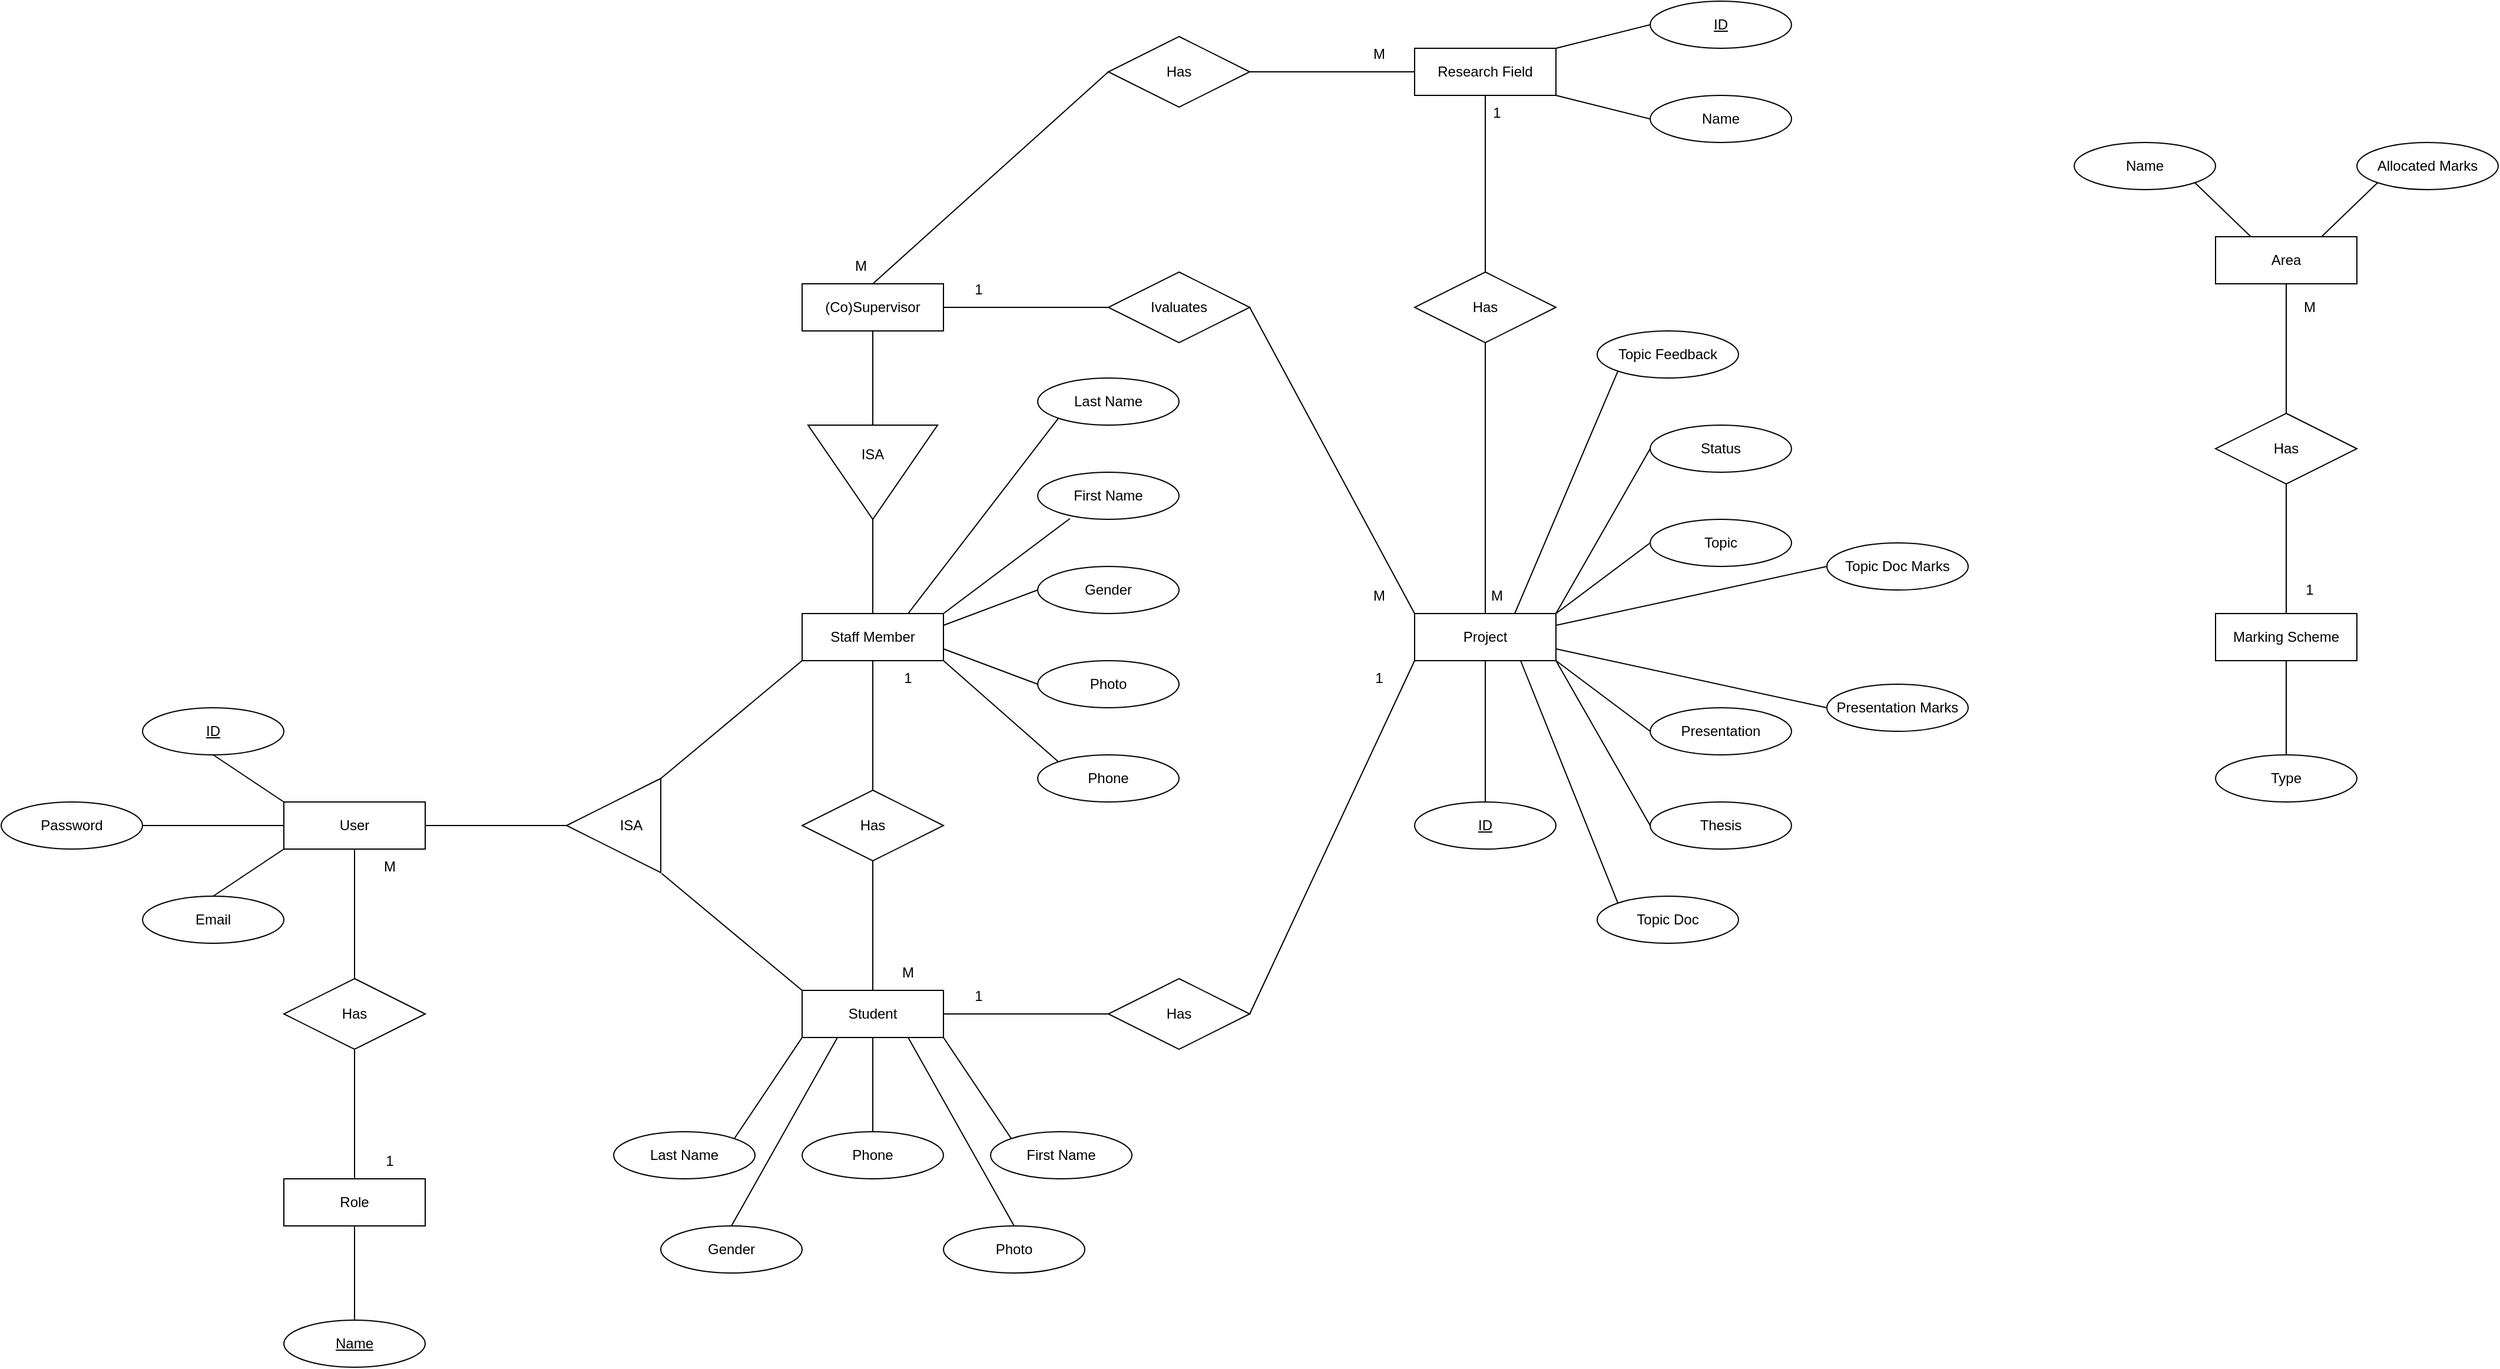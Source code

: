 <mxfile version="16.5.1" type="device"><diagram id="R2lEEEUBdFMjLlhIrx00" name="ER"><mxGraphModel dx="1888" dy="1741" grid="1" gridSize="10" guides="1" tooltips="1" connect="1" arrows="1" fold="1" page="1" pageScale="1" pageWidth="850" pageHeight="1100" math="0" shadow="0" extFonts="Permanent Marker^https://fonts.googleapis.com/css?family=Permanent+Marker"><root><mxCell id="0"/><mxCell id="1" parent="0"/><mxCell id="P4jthXJ-MirQqovKatOT-1" value="User" style="whiteSpace=wrap;html=1;align=center;" parent="1" vertex="1"><mxGeometry x="40" y="80" width="120" height="40" as="geometry"/></mxCell><mxCell id="P4jthXJ-MirQqovKatOT-3" value="Email" style="ellipse;whiteSpace=wrap;html=1;align=center;" parent="1" vertex="1"><mxGeometry x="-80" y="160" width="120" height="40" as="geometry"/></mxCell><mxCell id="P4jthXJ-MirQqovKatOT-4" value="Password" style="ellipse;whiteSpace=wrap;html=1;align=center;" parent="1" vertex="1"><mxGeometry x="-200" y="80" width="120" height="40" as="geometry"/></mxCell><mxCell id="P4jthXJ-MirQqovKatOT-6" value="" style="endArrow=none;html=1;rounded=0;entryX=0;entryY=0;entryDx=0;entryDy=0;exitX=0.5;exitY=1;exitDx=0;exitDy=0;" parent="1" source="P4jthXJ-MirQqovKatOT-28" target="P4jthXJ-MirQqovKatOT-1" edge="1"><mxGeometry width="50" height="50" relative="1" as="geometry"><mxPoint x="-20" y="70" as="sourcePoint"/><mxPoint x="260" y="200" as="targetPoint"/></mxGeometry></mxCell><mxCell id="P4jthXJ-MirQqovKatOT-7" value="" style="endArrow=none;html=1;rounded=0;entryX=0;entryY=0.5;entryDx=0;entryDy=0;exitX=1;exitY=0.5;exitDx=0;exitDy=0;" parent="1" source="P4jthXJ-MirQqovKatOT-4" target="P4jthXJ-MirQqovKatOT-1" edge="1"><mxGeometry width="50" height="50" relative="1" as="geometry"><mxPoint x="-50" y="70" as="sourcePoint"/><mxPoint x="10" y="110" as="targetPoint"/></mxGeometry></mxCell><mxCell id="P4jthXJ-MirQqovKatOT-8" value="" style="endArrow=none;html=1;rounded=0;entryX=0;entryY=1;entryDx=0;entryDy=0;exitX=0.5;exitY=0;exitDx=0;exitDy=0;" parent="1" source="P4jthXJ-MirQqovKatOT-3" target="P4jthXJ-MirQqovKatOT-1" edge="1"><mxGeometry width="50" height="50" relative="1" as="geometry"><mxPoint x="-100" y="130" as="sourcePoint"/><mxPoint x="20" y="130" as="targetPoint"/></mxGeometry></mxCell><mxCell id="P4jthXJ-MirQqovKatOT-9" value="Role" style="whiteSpace=wrap;html=1;align=center;" parent="1" vertex="1"><mxGeometry x="40" y="400" width="120" height="40" as="geometry"/></mxCell><mxCell id="P4jthXJ-MirQqovKatOT-10" value="Has" style="shape=rhombus;perimeter=rhombusPerimeter;whiteSpace=wrap;html=1;align=center;" parent="1" vertex="1"><mxGeometry x="40" y="230" width="120" height="60" as="geometry"/></mxCell><mxCell id="P4jthXJ-MirQqovKatOT-11" value="" style="endArrow=none;html=1;rounded=0;entryX=0.5;entryY=1;entryDx=0;entryDy=0;exitX=0.5;exitY=0;exitDx=0;exitDy=0;" parent="1" source="P4jthXJ-MirQqovKatOT-10" target="P4jthXJ-MirQqovKatOT-1" edge="1"><mxGeometry width="50" height="50" relative="1" as="geometry"><mxPoint x="240" y="220" as="sourcePoint"/><mxPoint x="300" y="180" as="targetPoint"/></mxGeometry></mxCell><mxCell id="P4jthXJ-MirQqovKatOT-12" value="" style="endArrow=none;html=1;rounded=0;entryX=0.5;entryY=1;entryDx=0;entryDy=0;exitX=0.5;exitY=0;exitDx=0;exitDy=0;" parent="1" source="P4jthXJ-MirQqovKatOT-9" target="P4jthXJ-MirQqovKatOT-10" edge="1"><mxGeometry width="50" height="50" relative="1" as="geometry"><mxPoint x="300" y="410" as="sourcePoint"/><mxPoint x="300" y="300" as="targetPoint"/></mxGeometry></mxCell><mxCell id="P4jthXJ-MirQqovKatOT-13" value="M" style="text;html=1;strokeColor=none;fillColor=none;align=center;verticalAlign=middle;whiteSpace=wrap;rounded=0;" parent="1" vertex="1"><mxGeometry x="100" y="120" width="60" height="30" as="geometry"/></mxCell><mxCell id="P4jthXJ-MirQqovKatOT-14" value="1" style="text;html=1;strokeColor=none;fillColor=none;align=center;verticalAlign=middle;whiteSpace=wrap;rounded=0;" parent="1" vertex="1"><mxGeometry x="100" y="370" width="60" height="30" as="geometry"/></mxCell><mxCell id="P4jthXJ-MirQqovKatOT-15" value="" style="triangle;whiteSpace=wrap;html=1;flipH=1;" parent="1" vertex="1"><mxGeometry x="280" y="60" width="80" height="80" as="geometry"/></mxCell><mxCell id="P4jthXJ-MirQqovKatOT-16" value="ISA" style="text;html=1;strokeColor=none;fillColor=none;align=center;verticalAlign=middle;whiteSpace=wrap;rounded=0;" parent="1" vertex="1"><mxGeometry x="310" y="85" width="50" height="30" as="geometry"/></mxCell><mxCell id="P4jthXJ-MirQqovKatOT-17" value="" style="endArrow=none;html=1;rounded=0;entryX=1;entryY=0.5;entryDx=0;entryDy=0;exitX=0;exitY=0.5;exitDx=0;exitDy=0;" parent="1" source="P4jthXJ-MirQqovKatOT-15" target="P4jthXJ-MirQqovKatOT-1" edge="1"><mxGeometry width="50" height="50" relative="1" as="geometry"><mxPoint x="350" y="360" as="sourcePoint"/><mxPoint x="350" y="250" as="targetPoint"/></mxGeometry></mxCell><mxCell id="P4jthXJ-MirQqovKatOT-18" value="Staff Member" style="whiteSpace=wrap;html=1;align=center;" parent="1" vertex="1"><mxGeometry x="480" y="-80" width="120" height="40" as="geometry"/></mxCell><mxCell id="P4jthXJ-MirQqovKatOT-19" value="" style="endArrow=none;html=1;rounded=0;entryX=0.01;entryY=0.01;entryDx=0;entryDy=0;exitX=0;exitY=1;exitDx=0;exitDy=0;entryPerimeter=0;" parent="1" source="P4jthXJ-MirQqovKatOT-18" target="P4jthXJ-MirQqovKatOT-15" edge="1"><mxGeometry width="50" height="50" relative="1" as="geometry"><mxPoint x="640" y="130" as="sourcePoint"/><mxPoint x="520" y="130" as="targetPoint"/></mxGeometry></mxCell><mxCell id="P4jthXJ-MirQqovKatOT-20" value="Student" style="whiteSpace=wrap;html=1;align=center;" parent="1" vertex="1"><mxGeometry x="480" y="240" width="120" height="40" as="geometry"/></mxCell><mxCell id="P4jthXJ-MirQqovKatOT-21" value="" style="endArrow=none;html=1;rounded=0;entryX=-0.01;entryY=1.01;entryDx=0;entryDy=0;exitX=0;exitY=0;exitDx=0;exitDy=0;entryPerimeter=0;" parent="1" source="P4jthXJ-MirQqovKatOT-20" target="P4jthXJ-MirQqovKatOT-15" edge="1"><mxGeometry width="50" height="50" relative="1" as="geometry"><mxPoint x="570.8" y="74.6" as="sourcePoint"/><mxPoint x="450.0" y="195.4" as="targetPoint"/></mxGeometry></mxCell><mxCell id="P4jthXJ-MirQqovKatOT-22" value="(Co)Supervisor" style="whiteSpace=wrap;html=1;align=center;" parent="1" vertex="1"><mxGeometry x="480" y="-360" width="120" height="40" as="geometry"/></mxCell><mxCell id="P4jthXJ-MirQqovKatOT-23" value="" style="triangle;whiteSpace=wrap;html=1;flipH=0;flipV=0;direction=south;" parent="1" vertex="1"><mxGeometry x="485" y="-240" width="110" height="80" as="geometry"/></mxCell><mxCell id="P4jthXJ-MirQqovKatOT-24" value="ISA" style="text;html=1;strokeColor=none;fillColor=none;align=center;verticalAlign=middle;whiteSpace=wrap;rounded=0;" parent="1" vertex="1"><mxGeometry x="510" y="-230" width="60" height="30" as="geometry"/></mxCell><mxCell id="P4jthXJ-MirQqovKatOT-25" value="" style="endArrow=none;html=1;rounded=0;exitX=0.5;exitY=1;exitDx=0;exitDy=0;entryX=0;entryY=0.5;entryDx=0;entryDy=0;" parent="1" source="P4jthXJ-MirQqovKatOT-22" target="P4jthXJ-MirQqovKatOT-23" edge="1"><mxGeometry width="50" height="50" relative="1" as="geometry"><mxPoint x="440.8" y="-170" as="sourcePoint"/><mxPoint x="600" y="-290" as="targetPoint"/></mxGeometry></mxCell><mxCell id="P4jthXJ-MirQqovKatOT-26" value="" style="endArrow=none;html=1;rounded=0;exitX=1;exitY=0.5;exitDx=0;exitDy=0;entryX=0.5;entryY=0;entryDx=0;entryDy=0;" parent="1" source="P4jthXJ-MirQqovKatOT-23" target="P4jthXJ-MirQqovKatOT-18" edge="1"><mxGeometry width="50" height="50" relative="1" as="geometry"><mxPoint x="680" y="-150" as="sourcePoint"/><mxPoint x="680" y="-70" as="targetPoint"/></mxGeometry></mxCell><mxCell id="P4jthXJ-MirQqovKatOT-28" value="ID" style="ellipse;whiteSpace=wrap;html=1;align=center;fontStyle=4;" parent="1" vertex="1"><mxGeometry x="-80" width="120" height="40" as="geometry"/></mxCell><mxCell id="P4jthXJ-MirQqovKatOT-32" value="Has" style="shape=rhombus;perimeter=rhombusPerimeter;whiteSpace=wrap;html=1;align=center;" parent="1" vertex="1"><mxGeometry x="480" y="70" width="120" height="60" as="geometry"/></mxCell><mxCell id="P4jthXJ-MirQqovKatOT-33" value="" style="endArrow=none;html=1;rounded=0;exitX=0.5;exitY=0;exitDx=0;exitDy=0;entryX=0.5;entryY=1;entryDx=0;entryDy=0;" parent="1" source="P4jthXJ-MirQqovKatOT-32" target="P4jthXJ-MirQqovKatOT-18" edge="1"><mxGeometry width="50" height="50" relative="1" as="geometry"><mxPoint x="810" y="120" as="sourcePoint"/><mxPoint x="610" y="20" as="targetPoint"/></mxGeometry></mxCell><mxCell id="P4jthXJ-MirQqovKatOT-34" value="" style="endArrow=none;html=1;rounded=0;entryX=0.5;entryY=1;entryDx=0;entryDy=0;exitX=0.5;exitY=0;exitDx=0;exitDy=0;" parent="1" source="P4jthXJ-MirQqovKatOT-20" target="P4jthXJ-MirQqovKatOT-32" edge="1"><mxGeometry width="50" height="50" relative="1" as="geometry"><mxPoint x="670" y="300" as="sourcePoint"/><mxPoint x="870" y="200" as="targetPoint"/></mxGeometry></mxCell><mxCell id="P4jthXJ-MirQqovKatOT-35" value="M" style="text;html=1;strokeColor=none;fillColor=none;align=center;verticalAlign=middle;whiteSpace=wrap;rounded=0;" parent="1" vertex="1"><mxGeometry x="540" y="210" width="60" height="30" as="geometry"/></mxCell><mxCell id="P4jthXJ-MirQqovKatOT-36" value="1" style="text;html=1;strokeColor=none;fillColor=none;align=center;verticalAlign=middle;whiteSpace=wrap;rounded=0;" parent="1" vertex="1"><mxGeometry x="540" y="-40" width="60" height="30" as="geometry"/></mxCell><mxCell id="P4jthXJ-MirQqovKatOT-37" value="Project" style="whiteSpace=wrap;html=1;align=center;" parent="1" vertex="1"><mxGeometry x="1000" y="-80" width="120" height="40" as="geometry"/></mxCell><mxCell id="P4jthXJ-MirQqovKatOT-38" value="Has" style="shape=rhombus;perimeter=rhombusPerimeter;whiteSpace=wrap;html=1;align=center;" parent="1" vertex="1"><mxGeometry x="740" y="230" width="120" height="60" as="geometry"/></mxCell><mxCell id="P4jthXJ-MirQqovKatOT-39" value="" style="endArrow=none;html=1;rounded=0;entryX=0;entryY=0.5;entryDx=0;entryDy=0;exitX=1;exitY=0.5;exitDx=0;exitDy=0;" parent="1" source="P4jthXJ-MirQqovKatOT-20" target="P4jthXJ-MirQqovKatOT-38" edge="1"><mxGeometry width="50" height="50" relative="1" as="geometry"><mxPoint x="680" y="420" as="sourcePoint"/><mxPoint x="680" y="310" as="targetPoint"/></mxGeometry></mxCell><mxCell id="P4jthXJ-MirQqovKatOT-40" value="" style="endArrow=none;html=1;rounded=0;exitX=1;exitY=0.5;exitDx=0;exitDy=0;entryX=0;entryY=1;entryDx=0;entryDy=0;" parent="1" source="P4jthXJ-MirQqovKatOT-38" target="P4jthXJ-MirQqovKatOT-37" edge="1"><mxGeometry width="50" height="50" relative="1" as="geometry"><mxPoint x="860" y="384.5" as="sourcePoint"/><mxPoint x="800" y="40" as="targetPoint"/></mxGeometry></mxCell><mxCell id="P4jthXJ-MirQqovKatOT-41" value="1" style="text;html=1;strokeColor=none;fillColor=none;align=center;verticalAlign=middle;whiteSpace=wrap;rounded=0;" parent="1" vertex="1"><mxGeometry x="600" y="230" width="60" height="30" as="geometry"/></mxCell><mxCell id="P4jthXJ-MirQqovKatOT-42" value="1" style="text;html=1;strokeColor=none;fillColor=none;align=center;verticalAlign=middle;whiteSpace=wrap;rounded=0;" parent="1" vertex="1"><mxGeometry x="940" y="-40" width="60" height="30" as="geometry"/></mxCell><mxCell id="P4jthXJ-MirQqovKatOT-43" value="Ivaluates" style="shape=rhombus;perimeter=rhombusPerimeter;whiteSpace=wrap;html=1;align=center;" parent="1" vertex="1"><mxGeometry x="740" y="-370" width="120" height="60" as="geometry"/></mxCell><mxCell id="P4jthXJ-MirQqovKatOT-44" value="" style="endArrow=none;html=1;rounded=0;entryX=0;entryY=0.5;entryDx=0;entryDy=0;exitX=1;exitY=0.5;exitDx=0;exitDy=0;" parent="1" source="P4jthXJ-MirQqovKatOT-22" target="P4jthXJ-MirQqovKatOT-43" edge="1"><mxGeometry width="50" height="50" relative="1" as="geometry"><mxPoint x="640" y="-215" as="sourcePoint"/><mxPoint x="720" y="-165" as="targetPoint"/></mxGeometry></mxCell><mxCell id="P4jthXJ-MirQqovKatOT-45" value="1" style="text;html=1;strokeColor=none;fillColor=none;align=center;verticalAlign=middle;whiteSpace=wrap;rounded=0;" parent="1" vertex="1"><mxGeometry x="600" y="-370" width="60" height="30" as="geometry"/></mxCell><mxCell id="P4jthXJ-MirQqovKatOT-46" value="" style="endArrow=none;html=1;rounded=0;exitX=0;exitY=0;exitDx=0;exitDy=0;entryX=1;entryY=0.5;entryDx=0;entryDy=0;" parent="1" source="P4jthXJ-MirQqovKatOT-37" target="P4jthXJ-MirQqovKatOT-43" edge="1"><mxGeometry width="50" height="50" relative="1" as="geometry"><mxPoint x="910" y="-110" as="sourcePoint"/><mxPoint x="1050" y="-410" as="targetPoint"/></mxGeometry></mxCell><mxCell id="P4jthXJ-MirQqovKatOT-47" value="M" style="text;html=1;strokeColor=none;fillColor=none;align=center;verticalAlign=middle;whiteSpace=wrap;rounded=0;" parent="1" vertex="1"><mxGeometry x="940" y="-110" width="60" height="30" as="geometry"/></mxCell><mxCell id="P4jthXJ-MirQqovKatOT-50" value="Topic" style="ellipse;whiteSpace=wrap;html=1;align=center;" parent="1" vertex="1"><mxGeometry x="1200" y="-160" width="120" height="40" as="geometry"/></mxCell><mxCell id="P4jthXJ-MirQqovKatOT-51" value="Topic Doc" style="ellipse;whiteSpace=wrap;html=1;align=center;" parent="1" vertex="1"><mxGeometry x="1155" y="160" width="120" height="40" as="geometry"/></mxCell><mxCell id="P4jthXJ-MirQqovKatOT-52" value="Presentation" style="ellipse;whiteSpace=wrap;html=1;align=center;" parent="1" vertex="1"><mxGeometry x="1200" width="120" height="40" as="geometry"/></mxCell><mxCell id="P4jthXJ-MirQqovKatOT-53" value="Status" style="ellipse;whiteSpace=wrap;html=1;align=center;" parent="1" vertex="1"><mxGeometry x="1200" y="-240" width="120" height="40" as="geometry"/></mxCell><mxCell id="P4jthXJ-MirQqovKatOT-54" value="Thesis" style="ellipse;whiteSpace=wrap;html=1;align=center;" parent="1" vertex="1"><mxGeometry x="1200" y="80" width="120" height="40" as="geometry"/></mxCell><mxCell id="P4jthXJ-MirQqovKatOT-55" value="" style="endArrow=none;html=1;rounded=0;exitX=1;exitY=0;exitDx=0;exitDy=0;entryX=0;entryY=0.5;entryDx=0;entryDy=0;" parent="1" source="P4jthXJ-MirQqovKatOT-37" target="P4jthXJ-MirQqovKatOT-53" edge="1"><mxGeometry width="50" height="50" relative="1" as="geometry"><mxPoint x="1100" y="-110" as="sourcePoint"/><mxPoint x="960" y="-370" as="targetPoint"/></mxGeometry></mxCell><mxCell id="P4jthXJ-MirQqovKatOT-57" value="" style="endArrow=none;html=1;rounded=0;exitX=1;exitY=0;exitDx=0;exitDy=0;entryX=0;entryY=0.5;entryDx=0;entryDy=0;" parent="1" source="P4jthXJ-MirQqovKatOT-37" target="P4jthXJ-MirQqovKatOT-50" edge="1"><mxGeometry width="50" height="50" relative="1" as="geometry"><mxPoint x="1130" y="-70" as="sourcePoint"/><mxPoint x="1210" y="-170" as="targetPoint"/></mxGeometry></mxCell><mxCell id="P4jthXJ-MirQqovKatOT-58" value="" style="endArrow=none;html=1;rounded=0;exitX=0.75;exitY=1;exitDx=0;exitDy=0;entryX=0;entryY=0;entryDx=0;entryDy=0;" parent="1" source="P4jthXJ-MirQqovKatOT-37" target="P4jthXJ-MirQqovKatOT-51" edge="1"><mxGeometry width="50" height="50" relative="1" as="geometry"><mxPoint x="1130" y="-50" as="sourcePoint"/><mxPoint x="1210" y="-90" as="targetPoint"/></mxGeometry></mxCell><mxCell id="P4jthXJ-MirQqovKatOT-59" value="" style="endArrow=none;html=1;rounded=0;exitX=1;exitY=1;exitDx=0;exitDy=0;entryX=0;entryY=0.5;entryDx=0;entryDy=0;" parent="1" source="P4jthXJ-MirQqovKatOT-37" target="P4jthXJ-MirQqovKatOT-52" edge="1"><mxGeometry width="50" height="50" relative="1" as="geometry"><mxPoint x="1100" y="10" as="sourcePoint"/><mxPoint x="1180" y="50" as="targetPoint"/></mxGeometry></mxCell><mxCell id="P4jthXJ-MirQqovKatOT-60" value="" style="endArrow=none;html=1;rounded=0;exitX=1;exitY=1;exitDx=0;exitDy=0;entryX=0;entryY=0.5;entryDx=0;entryDy=0;" parent="1" source="P4jthXJ-MirQqovKatOT-37" target="P4jthXJ-MirQqovKatOT-54" edge="1"><mxGeometry width="50" height="50" relative="1" as="geometry"><mxPoint x="1080" as="sourcePoint"/><mxPoint x="1160" y="100" as="targetPoint"/></mxGeometry></mxCell><mxCell id="P4jthXJ-MirQqovKatOT-61" value="Research Field" style="whiteSpace=wrap;html=1;align=center;" parent="1" vertex="1"><mxGeometry x="1000" y="-560" width="120" height="40" as="geometry"/></mxCell><mxCell id="P4jthXJ-MirQqovKatOT-62" value="" style="endArrow=none;html=1;rounded=0;exitX=0.5;exitY=0;exitDx=0;exitDy=0;entryX=0.5;entryY=1;entryDx=0;entryDy=0;" parent="1" source="P4jthXJ-MirQqovKatOT-37" target="P4jthXJ-MirQqovKatOT-63" edge="1"><mxGeometry width="50" height="50" relative="1" as="geometry"><mxPoint x="1100" y="-100" as="sourcePoint"/><mxPoint x="1060" y="-260" as="targetPoint"/></mxGeometry></mxCell><mxCell id="P4jthXJ-MirQqovKatOT-63" value="Has" style="shape=rhombus;perimeter=rhombusPerimeter;whiteSpace=wrap;html=1;align=center;" parent="1" vertex="1"><mxGeometry x="1000" y="-370" width="120" height="60" as="geometry"/></mxCell><mxCell id="P4jthXJ-MirQqovKatOT-64" value="" style="endArrow=none;html=1;rounded=0;exitX=0.5;exitY=0;exitDx=0;exitDy=0;entryX=0.5;entryY=1;entryDx=0;entryDy=0;" parent="1" source="P4jthXJ-MirQqovKatOT-63" target="P4jthXJ-MirQqovKatOT-61" edge="1"><mxGeometry width="50" height="50" relative="1" as="geometry"><mxPoint x="1060" y="-200" as="sourcePoint"/><mxPoint x="920" y="-460" as="targetPoint"/></mxGeometry></mxCell><mxCell id="P4jthXJ-MirQqovKatOT-65" value="M" style="text;html=1;strokeColor=none;fillColor=none;align=center;verticalAlign=middle;whiteSpace=wrap;rounded=0;" parent="1" vertex="1"><mxGeometry x="1040" y="-110" width="60" height="30" as="geometry"/></mxCell><mxCell id="P4jthXJ-MirQqovKatOT-66" value="1" style="text;html=1;strokeColor=none;fillColor=none;align=center;verticalAlign=middle;whiteSpace=wrap;rounded=0;" parent="1" vertex="1"><mxGeometry x="1040" y="-520" width="60" height="30" as="geometry"/></mxCell><mxCell id="P4jthXJ-MirQqovKatOT-67" value="" style="endArrow=none;html=1;rounded=0;exitX=0.5;exitY=0;exitDx=0;exitDy=0;entryX=0;entryY=0.5;entryDx=0;entryDy=0;" parent="1" source="P4jthXJ-MirQqovKatOT-22" target="P4jthXJ-MirQqovKatOT-68" edge="1"><mxGeometry width="50" height="50" relative="1" as="geometry"><mxPoint x="700" y="-160" as="sourcePoint"/><mxPoint x="700" y="-340" as="targetPoint"/></mxGeometry></mxCell><mxCell id="P4jthXJ-MirQqovKatOT-68" value="Has" style="shape=rhombus;perimeter=rhombusPerimeter;whiteSpace=wrap;html=1;align=center;" parent="1" vertex="1"><mxGeometry x="740" y="-570" width="120" height="60" as="geometry"/></mxCell><mxCell id="P4jthXJ-MirQqovKatOT-69" value="" style="endArrow=none;html=1;rounded=0;exitX=1;exitY=0.5;exitDx=0;exitDy=0;entryX=0;entryY=0.5;entryDx=0;entryDy=0;" parent="1" source="P4jthXJ-MirQqovKatOT-68" target="P4jthXJ-MirQqovKatOT-61" edge="1"><mxGeometry width="50" height="50" relative="1" as="geometry"><mxPoint x="700" y="-280" as="sourcePoint"/><mxPoint x="700" y="-600" as="targetPoint"/></mxGeometry></mxCell><mxCell id="P4jthXJ-MirQqovKatOT-70" value="M" style="text;html=1;strokeColor=none;fillColor=none;align=center;verticalAlign=middle;whiteSpace=wrap;rounded=0;" parent="1" vertex="1"><mxGeometry x="500" y="-390" width="60" height="30" as="geometry"/></mxCell><mxCell id="P4jthXJ-MirQqovKatOT-71" value="M" style="text;html=1;strokeColor=none;fillColor=none;align=center;verticalAlign=middle;whiteSpace=wrap;rounded=0;" parent="1" vertex="1"><mxGeometry x="940" y="-570" width="60" height="30" as="geometry"/></mxCell><mxCell id="P4jthXJ-MirQqovKatOT-72" value="First Name" style="ellipse;whiteSpace=wrap;html=1;align=center;" parent="1" vertex="1"><mxGeometry x="680" y="-200" width="120" height="40" as="geometry"/></mxCell><mxCell id="P4jthXJ-MirQqovKatOT-73" value="Last Name" style="ellipse;whiteSpace=wrap;html=1;align=center;" parent="1" vertex="1"><mxGeometry x="680" y="-280" width="120" height="40" as="geometry"/></mxCell><mxCell id="P4jthXJ-MirQqovKatOT-74" value="Gender" style="ellipse;whiteSpace=wrap;html=1;align=center;" parent="1" vertex="1"><mxGeometry x="680" y="-120" width="120" height="40" as="geometry"/></mxCell><mxCell id="P4jthXJ-MirQqovKatOT-75" value="" style="endArrow=none;html=1;rounded=0;entryX=1;entryY=0.25;entryDx=0;entryDy=0;exitX=0;exitY=0.5;exitDx=0;exitDy=0;" parent="1" source="P4jthXJ-MirQqovKatOT-74" target="P4jthXJ-MirQqovKatOT-18" edge="1"><mxGeometry width="50" height="50" relative="1" as="geometry"><mxPoint x="410" y="-180" as="sourcePoint"/><mxPoint x="470" y="-140" as="targetPoint"/></mxGeometry></mxCell><mxCell id="P4jthXJ-MirQqovKatOT-76" value="" style="endArrow=none;html=1;rounded=0;entryX=1;entryY=0;entryDx=0;entryDy=0;exitX=0.228;exitY=0.985;exitDx=0;exitDy=0;exitPerimeter=0;" parent="1" source="P4jthXJ-MirQqovKatOT-72" target="P4jthXJ-MirQqovKatOT-18" edge="1"><mxGeometry width="50" height="50" relative="1" as="geometry"><mxPoint x="370.0" y="-130" as="sourcePoint"/><mxPoint x="490" y="-130" as="targetPoint"/></mxGeometry></mxCell><mxCell id="P4jthXJ-MirQqovKatOT-77" value="" style="endArrow=none;html=1;rounded=0;entryX=0.75;entryY=0;entryDx=0;entryDy=0;exitX=0;exitY=1;exitDx=0;exitDy=0;" parent="1" source="P4jthXJ-MirQqovKatOT-73" target="P4jthXJ-MirQqovKatOT-18" edge="1"><mxGeometry width="50" height="50" relative="1" as="geometry"><mxPoint x="390.0" y="-160.0" as="sourcePoint"/><mxPoint x="510" y="-100.0" as="targetPoint"/></mxGeometry></mxCell><mxCell id="P4jthXJ-MirQqovKatOT-80" value="ID" style="ellipse;whiteSpace=wrap;html=1;align=center;fontStyle=4;" parent="1" vertex="1"><mxGeometry x="1000" y="80" width="120" height="40" as="geometry"/></mxCell><mxCell id="P4jthXJ-MirQqovKatOT-81" value="" style="endArrow=none;html=1;rounded=0;exitX=0.5;exitY=1;exitDx=0;exitDy=0;entryX=0.5;entryY=0;entryDx=0;entryDy=0;" parent="1" source="P4jthXJ-MirQqovKatOT-37" target="P4jthXJ-MirQqovKatOT-80" edge="1"><mxGeometry width="50" height="50" relative="1" as="geometry"><mxPoint x="1070" y="30" as="sourcePoint"/><mxPoint x="1180.0" y="170" as="targetPoint"/></mxGeometry></mxCell><mxCell id="P4jthXJ-MirQqovKatOT-84" value="Name" style="ellipse;whiteSpace=wrap;html=1;align=center;fontStyle=4;" parent="1" vertex="1"><mxGeometry x="40" y="520" width="120" height="40" as="geometry"/></mxCell><mxCell id="P4jthXJ-MirQqovKatOT-85" value="" style="endArrow=none;html=1;rounded=0;entryX=0.5;entryY=1;entryDx=0;entryDy=0;exitX=0.5;exitY=0;exitDx=0;exitDy=0;" parent="1" source="P4jthXJ-MirQqovKatOT-84" target="P4jthXJ-MirQqovKatOT-9" edge="1"><mxGeometry width="50" height="50" relative="1" as="geometry"><mxPoint x="-20" y="380" as="sourcePoint"/><mxPoint x="40" y="340" as="targetPoint"/></mxGeometry></mxCell><mxCell id="P4jthXJ-MirQqovKatOT-87" value="Name" style="ellipse;whiteSpace=wrap;html=1;align=center;" parent="1" vertex="1"><mxGeometry x="1200" y="-520" width="120" height="40" as="geometry"/></mxCell><mxCell id="P4jthXJ-MirQqovKatOT-88" value="ID" style="ellipse;whiteSpace=wrap;html=1;align=center;fontStyle=4;" parent="1" vertex="1"><mxGeometry x="1200" y="-600" width="120" height="40" as="geometry"/></mxCell><mxCell id="P4jthXJ-MirQqovKatOT-89" value="" style="endArrow=none;html=1;rounded=0;exitX=1;exitY=1;exitDx=0;exitDy=0;entryX=0;entryY=0.5;entryDx=0;entryDy=0;" parent="1" source="P4jthXJ-MirQqovKatOT-61" target="P4jthXJ-MirQqovKatOT-87" edge="1"><mxGeometry width="50" height="50" relative="1" as="geometry"><mxPoint x="1210" y="-260.0" as="sourcePoint"/><mxPoint x="1320.0" y="-400.0" as="targetPoint"/></mxGeometry></mxCell><mxCell id="P4jthXJ-MirQqovKatOT-90" value="" style="endArrow=none;html=1;rounded=0;exitX=1;exitY=0;exitDx=0;exitDy=0;entryX=0;entryY=0.5;entryDx=0;entryDy=0;" parent="1" source="P4jthXJ-MirQqovKatOT-61" target="P4jthXJ-MirQqovKatOT-88" edge="1"><mxGeometry width="50" height="50" relative="1" as="geometry"><mxPoint x="1090" y="-640.0" as="sourcePoint"/><mxPoint x="1170.0" y="-620.0" as="targetPoint"/></mxGeometry></mxCell><mxCell id="P4jthXJ-MirQqovKatOT-91" value="Phone" style="ellipse;whiteSpace=wrap;html=1;align=center;" parent="1" vertex="1"><mxGeometry x="680" y="40" width="120" height="40" as="geometry"/></mxCell><mxCell id="P4jthXJ-MirQqovKatOT-92" value="" style="endArrow=none;html=1;rounded=0;exitX=0;exitY=0;exitDx=0;exitDy=0;entryX=1;entryY=0;entryDx=0;entryDy=0;" parent="1" source="P4jthXJ-MirQqovKatOT-91" target="P4jthXJ-MirQqovKatOT-36" edge="1"><mxGeometry width="50" height="50" relative="1" as="geometry"><mxPoint x="230" y="19" as="sourcePoint"/><mxPoint x="430" y="-30" as="targetPoint"/></mxGeometry></mxCell><mxCell id="P4jthXJ-MirQqovKatOT-93" value="Photo" style="ellipse;whiteSpace=wrap;html=1;align=center;" parent="1" vertex="1"><mxGeometry x="680" y="-40" width="120" height="40" as="geometry"/></mxCell><mxCell id="P4jthXJ-MirQqovKatOT-94" value="" style="endArrow=none;html=1;rounded=0;entryX=1;entryY=0.75;entryDx=0;entryDy=0;exitX=0;exitY=0.5;exitDx=0;exitDy=0;" parent="1" source="P4jthXJ-MirQqovKatOT-93" target="P4jthXJ-MirQqovKatOT-18" edge="1"><mxGeometry width="50" height="50" relative="1" as="geometry"><mxPoint x="210" y="-320.0" as="sourcePoint"/><mxPoint x="490" y="-290.0" as="targetPoint"/></mxGeometry></mxCell><mxCell id="kLc9IfPzE2FOvh2rJy3T-1" value="First Name" style="ellipse;whiteSpace=wrap;html=1;align=center;" parent="1" vertex="1"><mxGeometry x="640" y="360" width="120" height="40" as="geometry"/></mxCell><mxCell id="kLc9IfPzE2FOvh2rJy3T-2" value="Last Name" style="ellipse;whiteSpace=wrap;html=1;align=center;" parent="1" vertex="1"><mxGeometry x="320" y="360" width="120" height="40" as="geometry"/></mxCell><mxCell id="kLc9IfPzE2FOvh2rJy3T-3" value="Gender" style="ellipse;whiteSpace=wrap;html=1;align=center;" parent="1" vertex="1"><mxGeometry x="360" y="440" width="120" height="40" as="geometry"/></mxCell><mxCell id="kLc9IfPzE2FOvh2rJy3T-4" value="Phone" style="ellipse;whiteSpace=wrap;html=1;align=center;" parent="1" vertex="1"><mxGeometry x="480" y="360" width="120" height="40" as="geometry"/></mxCell><mxCell id="kLc9IfPzE2FOvh2rJy3T-5" value="Photo" style="ellipse;whiteSpace=wrap;html=1;align=center;" parent="1" vertex="1"><mxGeometry x="600" y="440" width="120" height="40" as="geometry"/></mxCell><mxCell id="kLc9IfPzE2FOvh2rJy3T-6" value="" style="endArrow=none;html=1;rounded=0;entryX=1;entryY=0;entryDx=0;entryDy=0;exitX=0;exitY=1;exitDx=0;exitDy=0;" parent="1" source="P4jthXJ-MirQqovKatOT-20" target="kLc9IfPzE2FOvh2rJy3T-2" edge="1"><mxGeometry width="50" height="50" relative="1" as="geometry"><mxPoint x="440" y="290" as="sourcePoint"/><mxPoint x="320.8" y="190.8" as="targetPoint"/></mxGeometry></mxCell><mxCell id="kLc9IfPzE2FOvh2rJy3T-7" value="" style="endArrow=none;html=1;rounded=0;entryX=0.5;entryY=0;entryDx=0;entryDy=0;exitX=0.25;exitY=1;exitDx=0;exitDy=0;" parent="1" source="P4jthXJ-MirQqovKatOT-20" target="kLc9IfPzE2FOvh2rJy3T-3" edge="1"><mxGeometry width="50" height="50" relative="1" as="geometry"><mxPoint x="510" y="300" as="sourcePoint"/><mxPoint x="452.426" y="385.858" as="targetPoint"/></mxGeometry></mxCell><mxCell id="kLc9IfPzE2FOvh2rJy3T-8" value="" style="endArrow=none;html=1;rounded=0;entryX=0.5;entryY=0;entryDx=0;entryDy=0;exitX=0.5;exitY=1;exitDx=0;exitDy=0;" parent="1" source="P4jthXJ-MirQqovKatOT-20" target="kLc9IfPzE2FOvh2rJy3T-4" edge="1"><mxGeometry width="50" height="50" relative="1" as="geometry"><mxPoint x="520" y="290" as="sourcePoint"/><mxPoint x="430" y="450" as="targetPoint"/></mxGeometry></mxCell><mxCell id="kLc9IfPzE2FOvh2rJy3T-9" value="" style="endArrow=none;html=1;rounded=0;entryX=0.5;entryY=0;entryDx=0;entryDy=0;exitX=0.75;exitY=1;exitDx=0;exitDy=0;" parent="1" source="P4jthXJ-MirQqovKatOT-20" target="kLc9IfPzE2FOvh2rJy3T-5" edge="1"><mxGeometry width="50" height="50" relative="1" as="geometry"><mxPoint x="595" y="330" as="sourcePoint"/><mxPoint x="595" y="410" as="targetPoint"/></mxGeometry></mxCell><mxCell id="kLc9IfPzE2FOvh2rJy3T-10" value="" style="endArrow=none;html=1;rounded=0;entryX=0;entryY=0;entryDx=0;entryDy=0;exitX=1;exitY=1;exitDx=0;exitDy=0;" parent="1" source="P4jthXJ-MirQqovKatOT-20" target="kLc9IfPzE2FOvh2rJy3T-1" edge="1"><mxGeometry width="50" height="50" relative="1" as="geometry"><mxPoint x="580" y="290" as="sourcePoint"/><mxPoint x="670" y="450" as="targetPoint"/></mxGeometry></mxCell><mxCell id="kLc9IfPzE2FOvh2rJy3T-11" value="Topic Feedback" style="ellipse;whiteSpace=wrap;html=1;align=center;" parent="1" vertex="1"><mxGeometry x="1155" y="-320" width="120" height="40" as="geometry"/></mxCell><mxCell id="kLc9IfPzE2FOvh2rJy3T-12" value="" style="endArrow=none;html=1;rounded=0;entryX=0;entryY=1;entryDx=0;entryDy=0;exitX=0.75;exitY=1;exitDx=0;exitDy=0;" parent="1" source="P4jthXJ-MirQqovKatOT-65" target="kLc9IfPzE2FOvh2rJy3T-11" edge="1"><mxGeometry width="50" height="50" relative="1" as="geometry"><mxPoint x="1110" y="-150" as="sourcePoint"/><mxPoint x="1210.0" y="-50" as="targetPoint"/></mxGeometry></mxCell><mxCell id="kLc9IfPzE2FOvh2rJy3T-13" value="Marking Scheme" style="whiteSpace=wrap;html=1;align=center;" parent="1" vertex="1"><mxGeometry x="1680" y="-80" width="120" height="40" as="geometry"/></mxCell><mxCell id="kLc9IfPzE2FOvh2rJy3T-19" value="Type" style="ellipse;whiteSpace=wrap;html=1;align=center;" parent="1" vertex="1"><mxGeometry x="1680" y="40" width="120" height="40" as="geometry"/></mxCell><mxCell id="kLc9IfPzE2FOvh2rJy3T-20" value="Name" style="ellipse;whiteSpace=wrap;html=1;align=center;" parent="1" vertex="1"><mxGeometry x="1560" y="-480" width="120" height="40" as="geometry"/></mxCell><mxCell id="kLc9IfPzE2FOvh2rJy3T-21" value="Has" style="shape=rhombus;perimeter=rhombusPerimeter;whiteSpace=wrap;html=1;align=center;" parent="1" vertex="1"><mxGeometry x="1680" y="-250" width="120" height="60" as="geometry"/></mxCell><mxCell id="kLc9IfPzE2FOvh2rJy3T-22" value="Area" style="whiteSpace=wrap;html=1;align=center;" parent="1" vertex="1"><mxGeometry x="1680" y="-400" width="120" height="40" as="geometry"/></mxCell><mxCell id="kLc9IfPzE2FOvh2rJy3T-23" value="Allocated Marks" style="ellipse;whiteSpace=wrap;html=1;align=center;" parent="1" vertex="1"><mxGeometry x="1800" y="-480" width="120" height="40" as="geometry"/></mxCell><mxCell id="kLc9IfPzE2FOvh2rJy3T-24" value="" style="endArrow=none;html=1;rounded=0;entryX=0.5;entryY=1;entryDx=0;entryDy=0;exitX=0.5;exitY=0;exitDx=0;exitDy=0;" parent="1" source="kLc9IfPzE2FOvh2rJy3T-13" target="kLc9IfPzE2FOvh2rJy3T-21" edge="1"><mxGeometry width="50" height="50" relative="1" as="geometry"><mxPoint x="1480" y="-60.0" as="sourcePoint"/><mxPoint x="1545" y="-280.0" as="targetPoint"/></mxGeometry></mxCell><mxCell id="kLc9IfPzE2FOvh2rJy3T-25" value="" style="endArrow=none;html=1;rounded=0;entryX=0.5;entryY=1;entryDx=0;entryDy=0;exitX=0.5;exitY=0;exitDx=0;exitDy=0;" parent="1" source="kLc9IfPzE2FOvh2rJy3T-21" target="kLc9IfPzE2FOvh2rJy3T-22" edge="1"><mxGeometry width="50" height="50" relative="1" as="geometry"><mxPoint x="1880" y="-205.0" as="sourcePoint"/><mxPoint x="1880" y="-315.0" as="targetPoint"/></mxGeometry></mxCell><mxCell id="kLc9IfPzE2FOvh2rJy3T-26" value="" style="endArrow=none;html=1;rounded=0;entryX=0;entryY=1;entryDx=0;entryDy=0;exitX=0.75;exitY=0;exitDx=0;exitDy=0;" parent="1" source="kLc9IfPzE2FOvh2rJy3T-22" target="kLc9IfPzE2FOvh2rJy3T-23" edge="1"><mxGeometry width="50" height="50" relative="1" as="geometry"><mxPoint x="1850" y="-410" as="sourcePoint"/><mxPoint x="1900" y="-350.0" as="targetPoint"/></mxGeometry></mxCell><mxCell id="kLc9IfPzE2FOvh2rJy3T-27" value="" style="endArrow=none;html=1;rounded=0;entryX=1;entryY=1;entryDx=0;entryDy=0;exitX=0.25;exitY=0;exitDx=0;exitDy=0;" parent="1" source="kLc9IfPzE2FOvh2rJy3T-22" target="kLc9IfPzE2FOvh2rJy3T-20" edge="1"><mxGeometry width="50" height="50" relative="1" as="geometry"><mxPoint x="1510" y="-370.0" as="sourcePoint"/><mxPoint x="1567.534" y="-415.858" as="targetPoint"/></mxGeometry></mxCell><mxCell id="kLc9IfPzE2FOvh2rJy3T-28" value="" style="endArrow=none;html=1;rounded=0;entryX=0.5;entryY=1;entryDx=0;entryDy=0;exitX=0.5;exitY=0;exitDx=0;exitDy=0;" parent="1" source="kLc9IfPzE2FOvh2rJy3T-19" target="kLc9IfPzE2FOvh2rJy3T-13" edge="1"><mxGeometry width="50" height="50" relative="1" as="geometry"><mxPoint x="2020" y="100.0" as="sourcePoint"/><mxPoint x="2020" y="-10.0" as="targetPoint"/></mxGeometry></mxCell><mxCell id="kLc9IfPzE2FOvh2rJy3T-29" value="M" style="text;html=1;strokeColor=none;fillColor=none;align=center;verticalAlign=middle;whiteSpace=wrap;rounded=0;" parent="1" vertex="1"><mxGeometry x="1730" y="-355" width="60" height="30" as="geometry"/></mxCell><mxCell id="kLc9IfPzE2FOvh2rJy3T-30" value="1" style="text;html=1;strokeColor=none;fillColor=none;align=center;verticalAlign=middle;whiteSpace=wrap;rounded=0;" parent="1" vertex="1"><mxGeometry x="1730" y="-115" width="60" height="30" as="geometry"/></mxCell><mxCell id="WAyBkIFkmpYVlfXTHiXK-1" value="Presentation Marks" style="ellipse;whiteSpace=wrap;html=1;align=center;" vertex="1" parent="1"><mxGeometry x="1350" y="-20" width="120" height="40" as="geometry"/></mxCell><mxCell id="WAyBkIFkmpYVlfXTHiXK-2" value="Topic Doc Marks" style="ellipse;whiteSpace=wrap;html=1;align=center;" vertex="1" parent="1"><mxGeometry x="1350" y="-140" width="120" height="40" as="geometry"/></mxCell><mxCell id="WAyBkIFkmpYVlfXTHiXK-3" value="" style="endArrow=none;html=1;rounded=0;exitX=1;exitY=0.75;exitDx=0;exitDy=0;entryX=0;entryY=0.5;entryDx=0;entryDy=0;" edge="1" parent="1" source="P4jthXJ-MirQqovKatOT-37" target="WAyBkIFkmpYVlfXTHiXK-1"><mxGeometry width="50" height="50" relative="1" as="geometry"><mxPoint x="1180" y="-90" as="sourcePoint"/><mxPoint x="1260" y="-30" as="targetPoint"/></mxGeometry></mxCell><mxCell id="WAyBkIFkmpYVlfXTHiXK-4" value="" style="endArrow=none;html=1;rounded=0;exitX=1;exitY=0.25;exitDx=0;exitDy=0;entryX=0;entryY=0.5;entryDx=0;entryDy=0;" edge="1" parent="1" source="P4jthXJ-MirQqovKatOT-37" target="WAyBkIFkmpYVlfXTHiXK-2"><mxGeometry width="50" height="50" relative="1" as="geometry"><mxPoint x="1155" y="-80" as="sourcePoint"/><mxPoint x="1385" y="-30" as="targetPoint"/></mxGeometry></mxCell></root></mxGraphModel></diagram></mxfile>